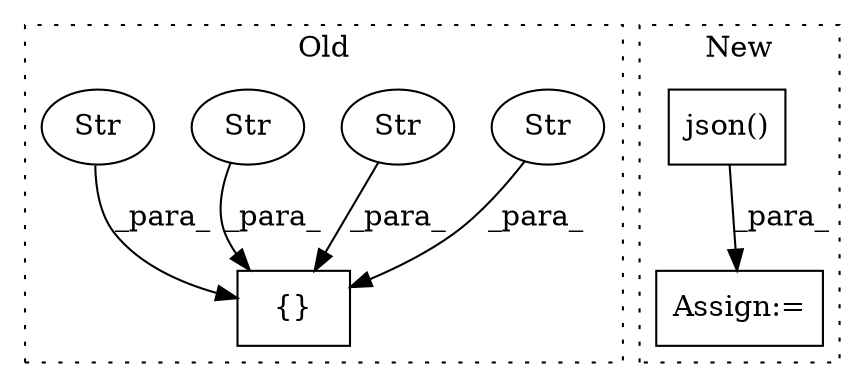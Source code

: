 digraph G {
subgraph cluster0 {
1 [label="{}" a="59" s="5563,5785" l="14,0" shape="box"];
4 [label="Str" a="66" s="5727" l="11" shape="ellipse"];
5 [label="Str" a="66" s="5752" l="10" shape="ellipse"];
6 [label="Str" a="66" s="5665" l="17" shape="ellipse"];
7 [label="Str" a="66" s="5601" l="17" shape="ellipse"];
label = "Old";
style="dotted";
}
subgraph cluster1 {
2 [label="json()" a="75" s="5525" l="10" shape="box"];
3 [label="Assign:=" a="68" s="5510" l="3" shape="box"];
label = "New";
style="dotted";
}
2 -> 3 [label="_para_"];
4 -> 1 [label="_para_"];
5 -> 1 [label="_para_"];
6 -> 1 [label="_para_"];
7 -> 1 [label="_para_"];
}